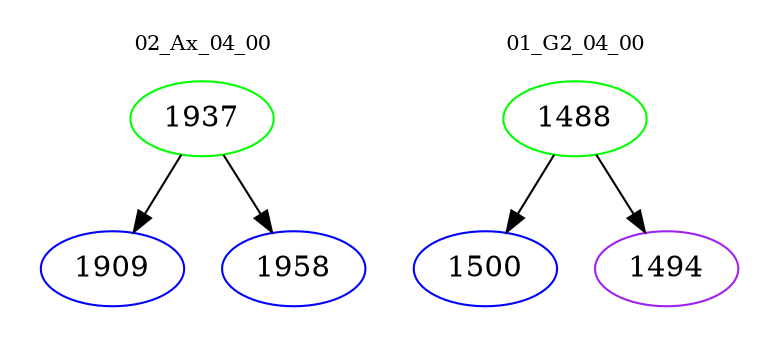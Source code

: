 digraph{
subgraph cluster_0 {
color = white
label = "02_Ax_04_00";
fontsize=10;
T0_1937 [label="1937", color="green"]
T0_1937 -> T0_1909 [color="black"]
T0_1909 [label="1909", color="blue"]
T0_1937 -> T0_1958 [color="black"]
T0_1958 [label="1958", color="blue"]
}
subgraph cluster_1 {
color = white
label = "01_G2_04_00";
fontsize=10;
T1_1488 [label="1488", color="green"]
T1_1488 -> T1_1500 [color="black"]
T1_1500 [label="1500", color="blue"]
T1_1488 -> T1_1494 [color="black"]
T1_1494 [label="1494", color="purple"]
}
}

